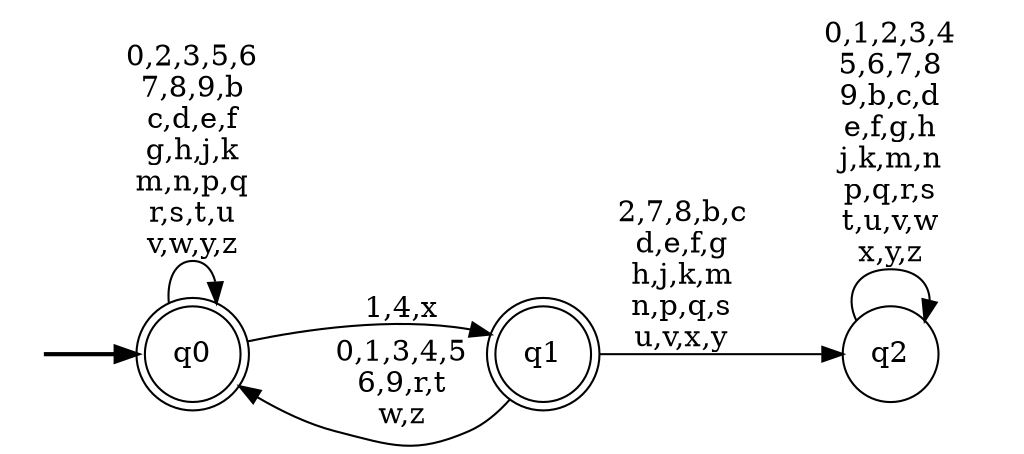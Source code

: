 digraph BlueStar {
__start0 [style = invis, shape = none, label = "", width = 0, height = 0];

rankdir=LR;
size="8,5";

s0 [style="rounded,filled", color="black", fillcolor="white" shape="doublecircle", label="q0"];
s1 [style="rounded,filled", color="black", fillcolor="white" shape="doublecircle", label="q1"];
s2 [style="filled", color="black", fillcolor="white" shape="circle", label="q2"];
subgraph cluster_main { 
	graph [pad=".75", ranksep="0.15", nodesep="0.15"];
	 style=invis; 
	__start0 -> s0 [penwidth=2];
}
s0 -> s0 [label="0,2,3,5,6\n7,8,9,b\nc,d,e,f\ng,h,j,k\nm,n,p,q\nr,s,t,u\nv,w,y,z"];
s0 -> s1 [label="1,4,x"];
s1 -> s0 [label="0,1,3,4,5\n6,9,r,t\nw,z"];
s1 -> s2 [label="2,7,8,b,c\nd,e,f,g\nh,j,k,m\nn,p,q,s\nu,v,x,y"];
s2 -> s2 [label="0,1,2,3,4\n5,6,7,8\n9,b,c,d\ne,f,g,h\nj,k,m,n\np,q,r,s\nt,u,v,w\nx,y,z"];

}